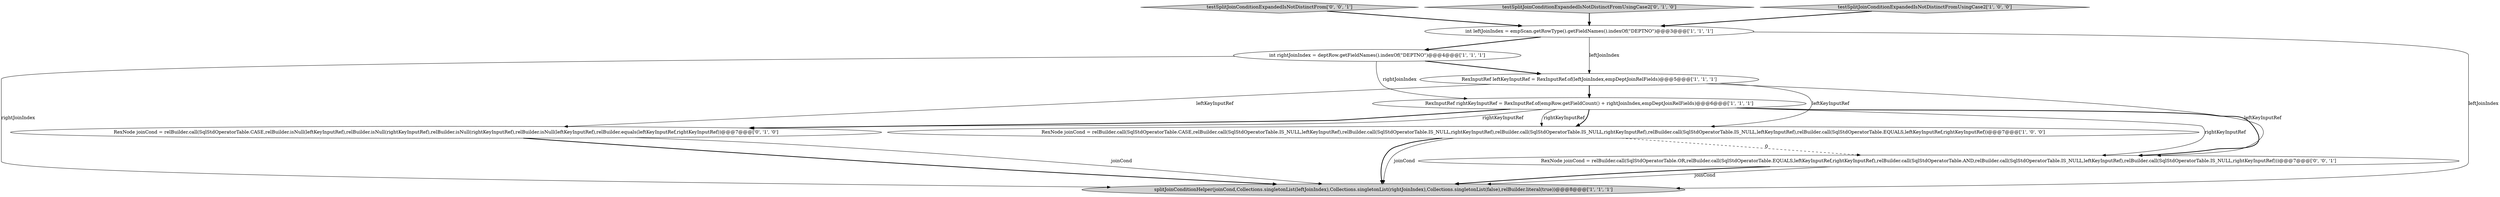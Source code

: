 digraph {
6 [style = filled, label = "RexNode joinCond = relBuilder.call(SqlStdOperatorTable.CASE,relBuilder.call(SqlStdOperatorTable.IS_NULL,leftKeyInputRef),relBuilder.call(SqlStdOperatorTable.IS_NULL,rightKeyInputRef),relBuilder.call(SqlStdOperatorTable.IS_NULL,rightKeyInputRef),relBuilder.call(SqlStdOperatorTable.IS_NULL,leftKeyInputRef),relBuilder.call(SqlStdOperatorTable.EQUALS,leftKeyInputRef,rightKeyInputRef))@@@7@@@['1', '0', '0']", fillcolor = white, shape = ellipse image = "AAA0AAABBB1BBB"];
0 [style = filled, label = "RexInputRef leftKeyInputRef = RexInputRef.of(leftJoinIndex,empDeptJoinRelFields)@@@5@@@['1', '1', '1']", fillcolor = white, shape = ellipse image = "AAA0AAABBB1BBB"];
1 [style = filled, label = "int rightJoinIndex = deptRow.getFieldNames().indexOf(\"DEPTNO\")@@@4@@@['1', '1', '1']", fillcolor = white, shape = ellipse image = "AAA0AAABBB1BBB"];
3 [style = filled, label = "RexInputRef rightKeyInputRef = RexInputRef.of(empRow.getFieldCount() + rightJoinIndex,empDeptJoinRelFields)@@@6@@@['1', '1', '1']", fillcolor = white, shape = ellipse image = "AAA0AAABBB1BBB"];
7 [style = filled, label = "RexNode joinCond = relBuilder.call(SqlStdOperatorTable.CASE,relBuilder.isNull(leftKeyInputRef),relBuilder.isNull(rightKeyInputRef),relBuilder.isNull(rightKeyInputRef),relBuilder.isNull(leftKeyInputRef),relBuilder.equals(leftKeyInputRef,rightKeyInputRef))@@@7@@@['0', '1', '0']", fillcolor = white, shape = ellipse image = "AAA0AAABBB2BBB"];
4 [style = filled, label = "int leftJoinIndex = empScan.getRowType().getFieldNames().indexOf(\"DEPTNO\")@@@3@@@['1', '1', '1']", fillcolor = white, shape = ellipse image = "AAA0AAABBB1BBB"];
9 [style = filled, label = "testSplitJoinConditionExpandedIsNotDistinctFrom['0', '0', '1']", fillcolor = lightgray, shape = diamond image = "AAA0AAABBB3BBB"];
5 [style = filled, label = "splitJoinConditionHelper(joinCond,Collections.singletonList(leftJoinIndex),Collections.singletonList(rightJoinIndex),Collections.singletonList(false),relBuilder.literal(true))@@@8@@@['1', '1', '1']", fillcolor = lightgray, shape = ellipse image = "AAA0AAABBB1BBB"];
8 [style = filled, label = "testSplitJoinConditionExpandedIsNotDistinctFromUsingCase2['0', '1', '0']", fillcolor = lightgray, shape = diamond image = "AAA0AAABBB2BBB"];
10 [style = filled, label = "RexNode joinCond = relBuilder.call(SqlStdOperatorTable.OR,relBuilder.call(SqlStdOperatorTable.EQUALS,leftKeyInputRef,rightKeyInputRef),relBuilder.call(SqlStdOperatorTable.AND,relBuilder.call(SqlStdOperatorTable.IS_NULL,leftKeyInputRef),relBuilder.call(SqlStdOperatorTable.IS_NULL,rightKeyInputRef)))@@@7@@@['0', '0', '1']", fillcolor = white, shape = ellipse image = "AAA0AAABBB3BBB"];
2 [style = filled, label = "testSplitJoinConditionExpandedIsNotDistinctFromUsingCase2['1', '0', '0']", fillcolor = lightgray, shape = diamond image = "AAA0AAABBB1BBB"];
0->6 [style = solid, label="leftKeyInputRef"];
3->10 [style = bold, label=""];
2->4 [style = bold, label=""];
8->4 [style = bold, label=""];
9->4 [style = bold, label=""];
4->5 [style = solid, label="leftJoinIndex"];
0->3 [style = bold, label=""];
1->3 [style = solid, label="rightJoinIndex"];
3->7 [style = solid, label="rightKeyInputRef"];
3->7 [style = bold, label=""];
3->6 [style = solid, label="rightKeyInputRef"];
4->1 [style = bold, label=""];
3->6 [style = bold, label=""];
0->10 [style = solid, label="leftKeyInputRef"];
3->10 [style = solid, label="rightKeyInputRef"];
4->0 [style = solid, label="leftJoinIndex"];
6->5 [style = solid, label="joinCond"];
6->5 [style = bold, label=""];
7->5 [style = solid, label="joinCond"];
1->5 [style = solid, label="rightJoinIndex"];
7->5 [style = bold, label=""];
6->10 [style = dashed, label="0"];
0->7 [style = solid, label="leftKeyInputRef"];
10->5 [style = solid, label="joinCond"];
10->5 [style = bold, label=""];
1->0 [style = bold, label=""];
}
